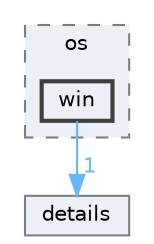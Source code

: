 digraph "external/libcds/cds/os/win"
{
 // LATEX_PDF_SIZE
  bgcolor="transparent";
  edge [fontname=Helvetica,fontsize=10,labelfontname=Helvetica,labelfontsize=10];
  node [fontname=Helvetica,fontsize=10,shape=box,height=0.2,width=0.4];
  compound=true
  subgraph clusterdir_edfad5caf0e18ec13d00c1955d84d358 {
    graph [ bgcolor="#edf0f7", pencolor="grey50", label="os", fontname=Helvetica,fontsize=10 style="filled,dashed", URL="dir_edfad5caf0e18ec13d00c1955d84d358.html",tooltip=""]
  dir_e1743f0bb26afc0448f8e5d847f83c9c [label="win", fillcolor="#edf0f7", color="grey25", style="filled,bold", URL="dir_e1743f0bb26afc0448f8e5d847f83c9c.html",tooltip=""];
  }
  dir_d6afcdf20b4efce5cf94aac6e0746784 [label="details", fillcolor="#edf0f7", color="grey50", style="filled", URL="dir_d6afcdf20b4efce5cf94aac6e0746784.html",tooltip=""];
  dir_e1743f0bb26afc0448f8e5d847f83c9c->dir_d6afcdf20b4efce5cf94aac6e0746784 [headlabel="1", labeldistance=1.5 headhref="dir_000930_000195.html" href="dir_000930_000195.html" color="steelblue1" fontcolor="steelblue1"];
}
